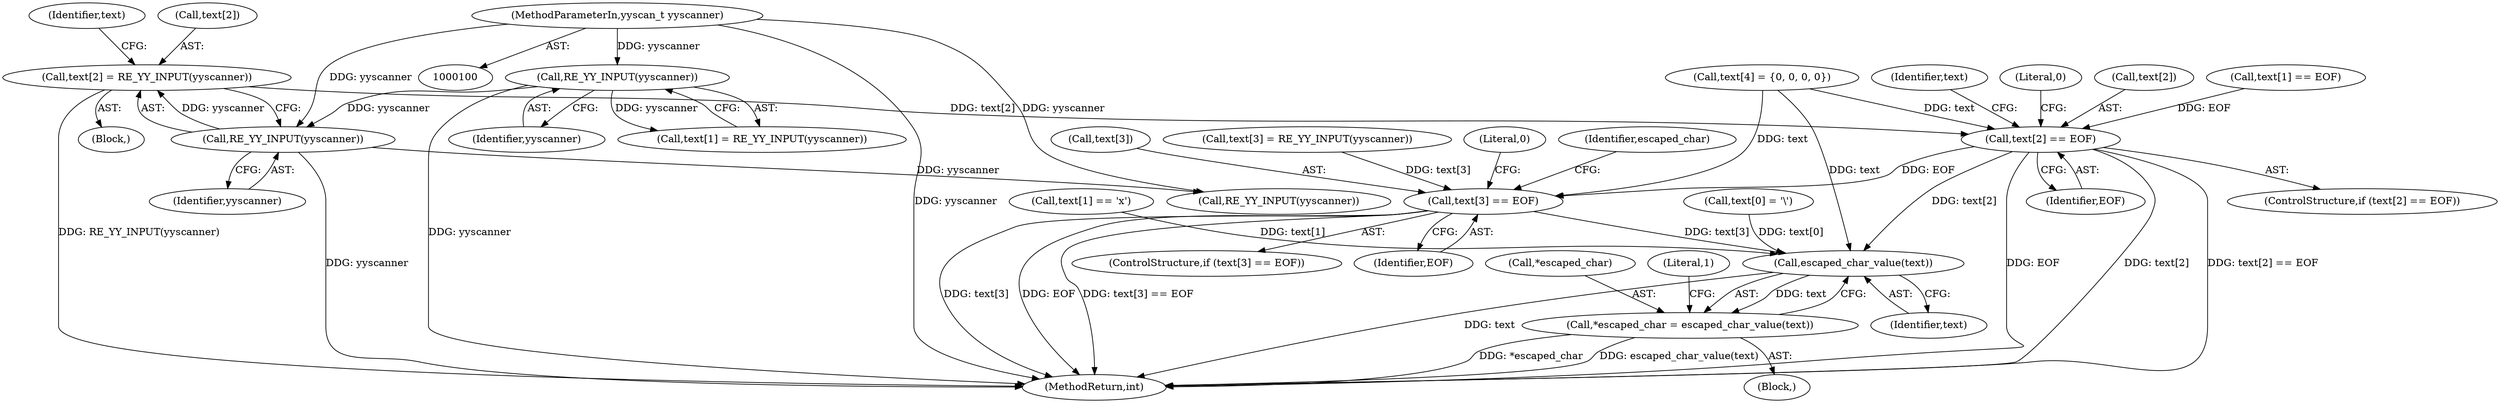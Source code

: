 digraph "1_yara_3119b232c9c453c98d8fa8b6ae4e37ba18117cd4_3@array" {
"1000133" [label="(Call,text[2] = RE_YY_INPUT(yyscanner))"];
"1000137" [label="(Call,RE_YY_INPUT(yyscanner))"];
"1000116" [label="(Call,RE_YY_INPUT(yyscanner))"];
"1000101" [label="(MethodParameterIn,yyscan_t yyscanner)"];
"1000140" [label="(Call,text[2] == EOF)"];
"1000154" [label="(Call,text[3] == EOF)"];
"1000164" [label="(Call,escaped_char_value(text))"];
"1000161" [label="(Call,*escaped_char = escaped_char_value(text))"];
"1000154" [label="(Call,text[3] == EOF)"];
"1000101" [label="(MethodParameterIn,yyscan_t yyscanner)"];
"1000141" [label="(Call,text[2])"];
"1000162" [label="(Call,*escaped_char)"];
"1000142" [label="(Identifier,text)"];
"1000138" [label="(Identifier,yyscanner)"];
"1000117" [label="(Identifier,yyscanner)"];
"1000105" [label="(Call,text[4] = {0, 0, 0, 0})"];
"1000140" [label="(Call,text[2] == EOF)"];
"1000119" [label="(Call,text[1] == EOF)"];
"1000153" [label="(ControlStructure,if (text[3] == EOF))"];
"1000168" [label="(MethodReturn,int)"];
"1000103" [label="(Block,)"];
"1000163" [label="(Identifier,escaped_char)"];
"1000155" [label="(Call,text[3])"];
"1000161" [label="(Call,*escaped_char = escaped_char_value(text))"];
"1000151" [label="(Call,RE_YY_INPUT(yyscanner))"];
"1000164" [label="(Call,escaped_char_value(text))"];
"1000147" [label="(Call,text[3] = RE_YY_INPUT(yyscanner))"];
"1000160" [label="(Literal,0)"];
"1000112" [label="(Call,text[1] = RE_YY_INPUT(yyscanner))"];
"1000165" [label="(Identifier,text)"];
"1000133" [label="(Call,text[2] = RE_YY_INPUT(yyscanner))"];
"1000107" [label="(Call,text[0] = '\\')"];
"1000134" [label="(Call,text[2])"];
"1000149" [label="(Identifier,text)"];
"1000132" [label="(Block,)"];
"1000158" [label="(Identifier,EOF)"];
"1000116" [label="(Call,RE_YY_INPUT(yyscanner))"];
"1000139" [label="(ControlStructure,if (text[2] == EOF))"];
"1000167" [label="(Literal,1)"];
"1000137" [label="(Call,RE_YY_INPUT(yyscanner))"];
"1000127" [label="(Call,text[1] == 'x')"];
"1000146" [label="(Literal,0)"];
"1000144" [label="(Identifier,EOF)"];
"1000133" -> "1000132"  [label="AST: "];
"1000133" -> "1000137"  [label="CFG: "];
"1000134" -> "1000133"  [label="AST: "];
"1000137" -> "1000133"  [label="AST: "];
"1000142" -> "1000133"  [label="CFG: "];
"1000133" -> "1000168"  [label="DDG: RE_YY_INPUT(yyscanner)"];
"1000137" -> "1000133"  [label="DDG: yyscanner"];
"1000133" -> "1000140"  [label="DDG: text[2]"];
"1000137" -> "1000138"  [label="CFG: "];
"1000138" -> "1000137"  [label="AST: "];
"1000137" -> "1000168"  [label="DDG: yyscanner"];
"1000116" -> "1000137"  [label="DDG: yyscanner"];
"1000101" -> "1000137"  [label="DDG: yyscanner"];
"1000137" -> "1000151"  [label="DDG: yyscanner"];
"1000116" -> "1000112"  [label="AST: "];
"1000116" -> "1000117"  [label="CFG: "];
"1000117" -> "1000116"  [label="AST: "];
"1000112" -> "1000116"  [label="CFG: "];
"1000116" -> "1000168"  [label="DDG: yyscanner"];
"1000116" -> "1000112"  [label="DDG: yyscanner"];
"1000101" -> "1000116"  [label="DDG: yyscanner"];
"1000101" -> "1000100"  [label="AST: "];
"1000101" -> "1000168"  [label="DDG: yyscanner"];
"1000101" -> "1000151"  [label="DDG: yyscanner"];
"1000140" -> "1000139"  [label="AST: "];
"1000140" -> "1000144"  [label="CFG: "];
"1000141" -> "1000140"  [label="AST: "];
"1000144" -> "1000140"  [label="AST: "];
"1000146" -> "1000140"  [label="CFG: "];
"1000149" -> "1000140"  [label="CFG: "];
"1000140" -> "1000168"  [label="DDG: text[2]"];
"1000140" -> "1000168"  [label="DDG: text[2] == EOF"];
"1000140" -> "1000168"  [label="DDG: EOF"];
"1000105" -> "1000140"  [label="DDG: text"];
"1000119" -> "1000140"  [label="DDG: EOF"];
"1000140" -> "1000154"  [label="DDG: EOF"];
"1000140" -> "1000164"  [label="DDG: text[2]"];
"1000154" -> "1000153"  [label="AST: "];
"1000154" -> "1000158"  [label="CFG: "];
"1000155" -> "1000154"  [label="AST: "];
"1000158" -> "1000154"  [label="AST: "];
"1000160" -> "1000154"  [label="CFG: "];
"1000163" -> "1000154"  [label="CFG: "];
"1000154" -> "1000168"  [label="DDG: text[3] == EOF"];
"1000154" -> "1000168"  [label="DDG: text[3]"];
"1000154" -> "1000168"  [label="DDG: EOF"];
"1000147" -> "1000154"  [label="DDG: text[3]"];
"1000105" -> "1000154"  [label="DDG: text"];
"1000154" -> "1000164"  [label="DDG: text[3]"];
"1000164" -> "1000161"  [label="AST: "];
"1000164" -> "1000165"  [label="CFG: "];
"1000165" -> "1000164"  [label="AST: "];
"1000161" -> "1000164"  [label="CFG: "];
"1000164" -> "1000168"  [label="DDG: text"];
"1000164" -> "1000161"  [label="DDG: text"];
"1000107" -> "1000164"  [label="DDG: text[0]"];
"1000127" -> "1000164"  [label="DDG: text[1]"];
"1000105" -> "1000164"  [label="DDG: text"];
"1000161" -> "1000103"  [label="AST: "];
"1000162" -> "1000161"  [label="AST: "];
"1000167" -> "1000161"  [label="CFG: "];
"1000161" -> "1000168"  [label="DDG: escaped_char_value(text)"];
"1000161" -> "1000168"  [label="DDG: *escaped_char"];
}
